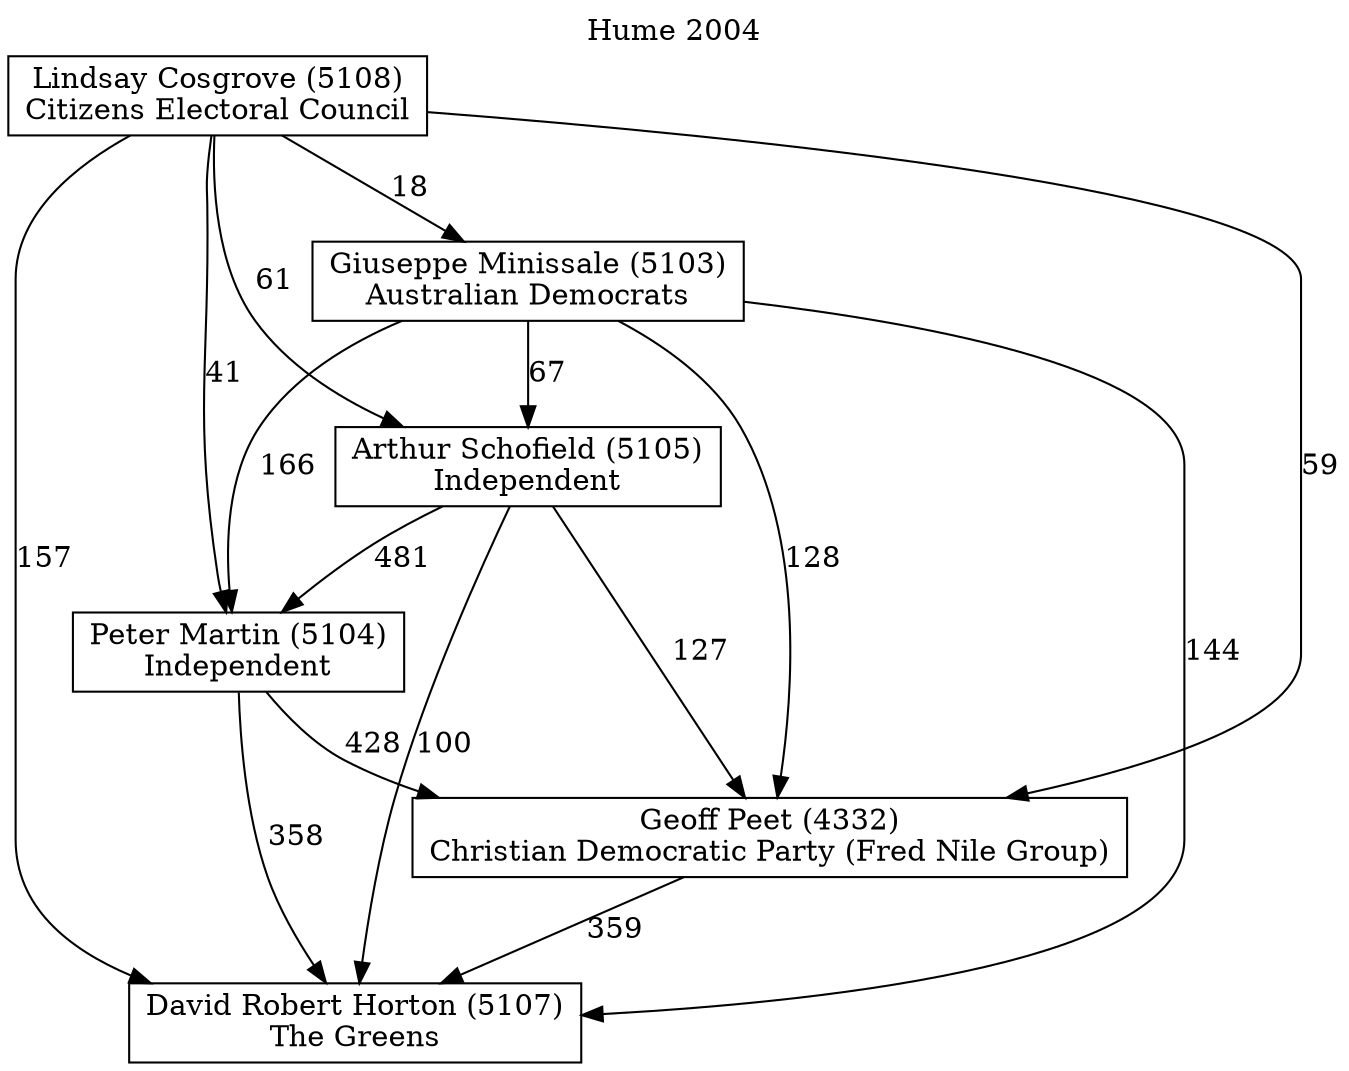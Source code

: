 // House preference flow
digraph "David Robert Horton (5107)_Hume_2004" {
	graph [label="Hume 2004" labelloc=t mclimit=10]
	node [shape=box]
	"David Robert Horton (5107)" [label="David Robert Horton (5107)
The Greens"]
	"Geoff Peet (4332)" [label="Geoff Peet (4332)
Christian Democratic Party (Fred Nile Group)"]
	"Peter Martin (5104)" [label="Peter Martin (5104)
Independent"]
	"Arthur Schofield (5105)" [label="Arthur Schofield (5105)
Independent"]
	"Giuseppe Minissale (5103)" [label="Giuseppe Minissale (5103)
Australian Democrats"]
	"Lindsay Cosgrove (5108)" [label="Lindsay Cosgrove (5108)
Citizens Electoral Council"]
	"David Robert Horton (5107)" [label="David Robert Horton (5107)
The Greens"]
	"Peter Martin (5104)" [label="Peter Martin (5104)
Independent"]
	"Arthur Schofield (5105)" [label="Arthur Schofield (5105)
Independent"]
	"Giuseppe Minissale (5103)" [label="Giuseppe Minissale (5103)
Australian Democrats"]
	"Lindsay Cosgrove (5108)" [label="Lindsay Cosgrove (5108)
Citizens Electoral Council"]
	"David Robert Horton (5107)" [label="David Robert Horton (5107)
The Greens"]
	"Arthur Schofield (5105)" [label="Arthur Schofield (5105)
Independent"]
	"Giuseppe Minissale (5103)" [label="Giuseppe Minissale (5103)
Australian Democrats"]
	"Lindsay Cosgrove (5108)" [label="Lindsay Cosgrove (5108)
Citizens Electoral Council"]
	"David Robert Horton (5107)" [label="David Robert Horton (5107)
The Greens"]
	"Giuseppe Minissale (5103)" [label="Giuseppe Minissale (5103)
Australian Democrats"]
	"Lindsay Cosgrove (5108)" [label="Lindsay Cosgrove (5108)
Citizens Electoral Council"]
	"David Robert Horton (5107)" [label="David Robert Horton (5107)
The Greens"]
	"Lindsay Cosgrove (5108)" [label="Lindsay Cosgrove (5108)
Citizens Electoral Council"]
	"Lindsay Cosgrove (5108)" [label="Lindsay Cosgrove (5108)
Citizens Electoral Council"]
	"Giuseppe Minissale (5103)" [label="Giuseppe Minissale (5103)
Australian Democrats"]
	"Lindsay Cosgrove (5108)" [label="Lindsay Cosgrove (5108)
Citizens Electoral Council"]
	"Lindsay Cosgrove (5108)" [label="Lindsay Cosgrove (5108)
Citizens Electoral Council"]
	"Arthur Schofield (5105)" [label="Arthur Schofield (5105)
Independent"]
	"Giuseppe Minissale (5103)" [label="Giuseppe Minissale (5103)
Australian Democrats"]
	"Lindsay Cosgrove (5108)" [label="Lindsay Cosgrove (5108)
Citizens Electoral Council"]
	"Arthur Schofield (5105)" [label="Arthur Schofield (5105)
Independent"]
	"Lindsay Cosgrove (5108)" [label="Lindsay Cosgrove (5108)
Citizens Electoral Council"]
	"Lindsay Cosgrove (5108)" [label="Lindsay Cosgrove (5108)
Citizens Electoral Council"]
	"Giuseppe Minissale (5103)" [label="Giuseppe Minissale (5103)
Australian Democrats"]
	"Lindsay Cosgrove (5108)" [label="Lindsay Cosgrove (5108)
Citizens Electoral Council"]
	"Lindsay Cosgrove (5108)" [label="Lindsay Cosgrove (5108)
Citizens Electoral Council"]
	"Peter Martin (5104)" [label="Peter Martin (5104)
Independent"]
	"Arthur Schofield (5105)" [label="Arthur Schofield (5105)
Independent"]
	"Giuseppe Minissale (5103)" [label="Giuseppe Minissale (5103)
Australian Democrats"]
	"Lindsay Cosgrove (5108)" [label="Lindsay Cosgrove (5108)
Citizens Electoral Council"]
	"Peter Martin (5104)" [label="Peter Martin (5104)
Independent"]
	"Giuseppe Minissale (5103)" [label="Giuseppe Minissale (5103)
Australian Democrats"]
	"Lindsay Cosgrove (5108)" [label="Lindsay Cosgrove (5108)
Citizens Electoral Council"]
	"Peter Martin (5104)" [label="Peter Martin (5104)
Independent"]
	"Lindsay Cosgrove (5108)" [label="Lindsay Cosgrove (5108)
Citizens Electoral Council"]
	"Lindsay Cosgrove (5108)" [label="Lindsay Cosgrove (5108)
Citizens Electoral Council"]
	"Giuseppe Minissale (5103)" [label="Giuseppe Minissale (5103)
Australian Democrats"]
	"Lindsay Cosgrove (5108)" [label="Lindsay Cosgrove (5108)
Citizens Electoral Council"]
	"Lindsay Cosgrove (5108)" [label="Lindsay Cosgrove (5108)
Citizens Electoral Council"]
	"Arthur Schofield (5105)" [label="Arthur Schofield (5105)
Independent"]
	"Giuseppe Minissale (5103)" [label="Giuseppe Minissale (5103)
Australian Democrats"]
	"Lindsay Cosgrove (5108)" [label="Lindsay Cosgrove (5108)
Citizens Electoral Council"]
	"Arthur Schofield (5105)" [label="Arthur Schofield (5105)
Independent"]
	"Lindsay Cosgrove (5108)" [label="Lindsay Cosgrove (5108)
Citizens Electoral Council"]
	"Lindsay Cosgrove (5108)" [label="Lindsay Cosgrove (5108)
Citizens Electoral Council"]
	"Giuseppe Minissale (5103)" [label="Giuseppe Minissale (5103)
Australian Democrats"]
	"Lindsay Cosgrove (5108)" [label="Lindsay Cosgrove (5108)
Citizens Electoral Council"]
	"Lindsay Cosgrove (5108)" [label="Lindsay Cosgrove (5108)
Citizens Electoral Council"]
	"Geoff Peet (4332)" [label="Geoff Peet (4332)
Christian Democratic Party (Fred Nile Group)"]
	"Peter Martin (5104)" [label="Peter Martin (5104)
Independent"]
	"Arthur Schofield (5105)" [label="Arthur Schofield (5105)
Independent"]
	"Giuseppe Minissale (5103)" [label="Giuseppe Minissale (5103)
Australian Democrats"]
	"Lindsay Cosgrove (5108)" [label="Lindsay Cosgrove (5108)
Citizens Electoral Council"]
	"Geoff Peet (4332)" [label="Geoff Peet (4332)
Christian Democratic Party (Fred Nile Group)"]
	"Arthur Schofield (5105)" [label="Arthur Schofield (5105)
Independent"]
	"Giuseppe Minissale (5103)" [label="Giuseppe Minissale (5103)
Australian Democrats"]
	"Lindsay Cosgrove (5108)" [label="Lindsay Cosgrove (5108)
Citizens Electoral Council"]
	"Geoff Peet (4332)" [label="Geoff Peet (4332)
Christian Democratic Party (Fred Nile Group)"]
	"Giuseppe Minissale (5103)" [label="Giuseppe Minissale (5103)
Australian Democrats"]
	"Lindsay Cosgrove (5108)" [label="Lindsay Cosgrove (5108)
Citizens Electoral Council"]
	"Geoff Peet (4332)" [label="Geoff Peet (4332)
Christian Democratic Party (Fred Nile Group)"]
	"Lindsay Cosgrove (5108)" [label="Lindsay Cosgrove (5108)
Citizens Electoral Council"]
	"Lindsay Cosgrove (5108)" [label="Lindsay Cosgrove (5108)
Citizens Electoral Council"]
	"Giuseppe Minissale (5103)" [label="Giuseppe Minissale (5103)
Australian Democrats"]
	"Lindsay Cosgrove (5108)" [label="Lindsay Cosgrove (5108)
Citizens Electoral Council"]
	"Lindsay Cosgrove (5108)" [label="Lindsay Cosgrove (5108)
Citizens Electoral Council"]
	"Arthur Schofield (5105)" [label="Arthur Schofield (5105)
Independent"]
	"Giuseppe Minissale (5103)" [label="Giuseppe Minissale (5103)
Australian Democrats"]
	"Lindsay Cosgrove (5108)" [label="Lindsay Cosgrove (5108)
Citizens Electoral Council"]
	"Arthur Schofield (5105)" [label="Arthur Schofield (5105)
Independent"]
	"Lindsay Cosgrove (5108)" [label="Lindsay Cosgrove (5108)
Citizens Electoral Council"]
	"Lindsay Cosgrove (5108)" [label="Lindsay Cosgrove (5108)
Citizens Electoral Council"]
	"Giuseppe Minissale (5103)" [label="Giuseppe Minissale (5103)
Australian Democrats"]
	"Lindsay Cosgrove (5108)" [label="Lindsay Cosgrove (5108)
Citizens Electoral Council"]
	"Lindsay Cosgrove (5108)" [label="Lindsay Cosgrove (5108)
Citizens Electoral Council"]
	"Peter Martin (5104)" [label="Peter Martin (5104)
Independent"]
	"Arthur Schofield (5105)" [label="Arthur Schofield (5105)
Independent"]
	"Giuseppe Minissale (5103)" [label="Giuseppe Minissale (5103)
Australian Democrats"]
	"Lindsay Cosgrove (5108)" [label="Lindsay Cosgrove (5108)
Citizens Electoral Council"]
	"Peter Martin (5104)" [label="Peter Martin (5104)
Independent"]
	"Giuseppe Minissale (5103)" [label="Giuseppe Minissale (5103)
Australian Democrats"]
	"Lindsay Cosgrove (5108)" [label="Lindsay Cosgrove (5108)
Citizens Electoral Council"]
	"Peter Martin (5104)" [label="Peter Martin (5104)
Independent"]
	"Lindsay Cosgrove (5108)" [label="Lindsay Cosgrove (5108)
Citizens Electoral Council"]
	"Lindsay Cosgrove (5108)" [label="Lindsay Cosgrove (5108)
Citizens Electoral Council"]
	"Giuseppe Minissale (5103)" [label="Giuseppe Minissale (5103)
Australian Democrats"]
	"Lindsay Cosgrove (5108)" [label="Lindsay Cosgrove (5108)
Citizens Electoral Council"]
	"Lindsay Cosgrove (5108)" [label="Lindsay Cosgrove (5108)
Citizens Electoral Council"]
	"Arthur Schofield (5105)" [label="Arthur Schofield (5105)
Independent"]
	"Giuseppe Minissale (5103)" [label="Giuseppe Minissale (5103)
Australian Democrats"]
	"Lindsay Cosgrove (5108)" [label="Lindsay Cosgrove (5108)
Citizens Electoral Council"]
	"Arthur Schofield (5105)" [label="Arthur Schofield (5105)
Independent"]
	"Lindsay Cosgrove (5108)" [label="Lindsay Cosgrove (5108)
Citizens Electoral Council"]
	"Lindsay Cosgrove (5108)" [label="Lindsay Cosgrove (5108)
Citizens Electoral Council"]
	"Giuseppe Minissale (5103)" [label="Giuseppe Minissale (5103)
Australian Democrats"]
	"Lindsay Cosgrove (5108)" [label="Lindsay Cosgrove (5108)
Citizens Electoral Council"]
	"Lindsay Cosgrove (5108)" [label="Lindsay Cosgrove (5108)
Citizens Electoral Council"]
	"Geoff Peet (4332)" -> "David Robert Horton (5107)" [label=359]
	"Peter Martin (5104)" -> "Geoff Peet (4332)" [label=428]
	"Arthur Schofield (5105)" -> "Peter Martin (5104)" [label=481]
	"Giuseppe Minissale (5103)" -> "Arthur Schofield (5105)" [label=67]
	"Lindsay Cosgrove (5108)" -> "Giuseppe Minissale (5103)" [label=18]
	"Peter Martin (5104)" -> "David Robert Horton (5107)" [label=358]
	"Arthur Schofield (5105)" -> "David Robert Horton (5107)" [label=100]
	"Giuseppe Minissale (5103)" -> "David Robert Horton (5107)" [label=144]
	"Lindsay Cosgrove (5108)" -> "David Robert Horton (5107)" [label=157]
	"Lindsay Cosgrove (5108)" -> "Arthur Schofield (5105)" [label=61]
	"Giuseppe Minissale (5103)" -> "Peter Martin (5104)" [label=166]
	"Lindsay Cosgrove (5108)" -> "Peter Martin (5104)" [label=41]
	"Arthur Schofield (5105)" -> "Geoff Peet (4332)" [label=127]
	"Giuseppe Minissale (5103)" -> "Geoff Peet (4332)" [label=128]
	"Lindsay Cosgrove (5108)" -> "Geoff Peet (4332)" [label=59]
}
